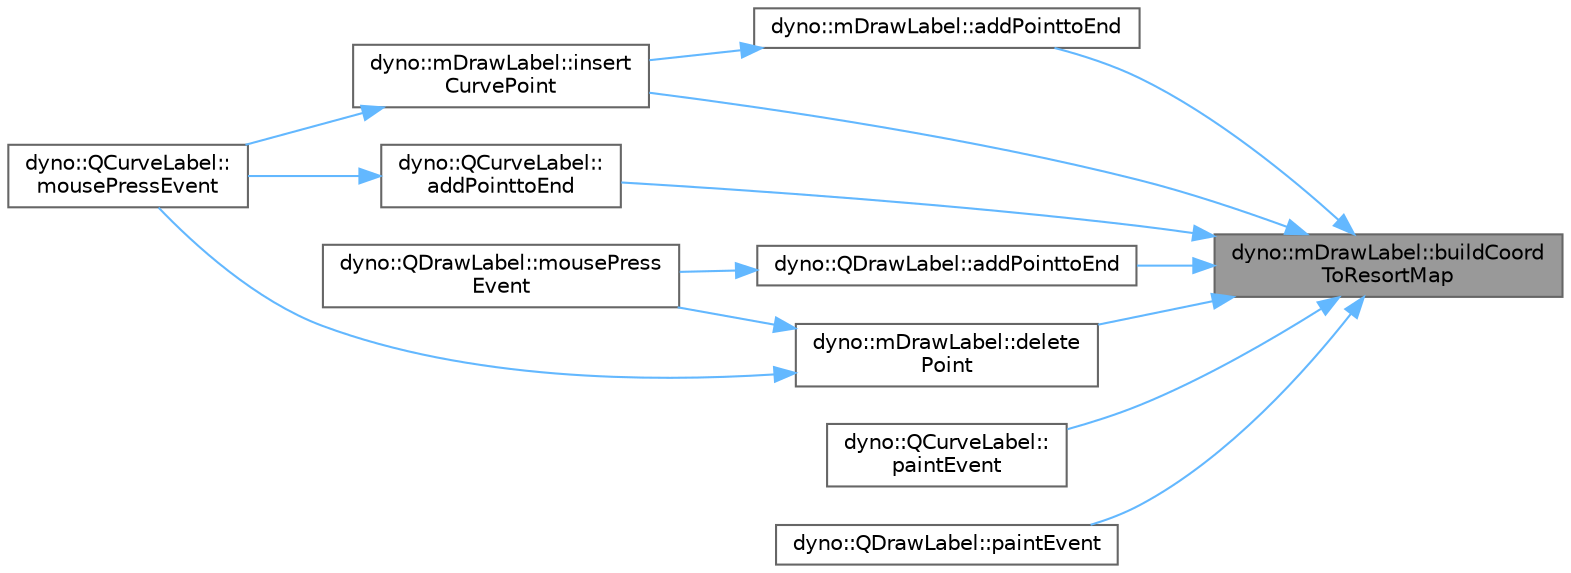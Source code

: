 digraph "dyno::mDrawLabel::buildCoordToResortMap"
{
 // LATEX_PDF_SIZE
  bgcolor="transparent";
  edge [fontname=Helvetica,fontsize=10,labelfontname=Helvetica,labelfontsize=10];
  node [fontname=Helvetica,fontsize=10,shape=box,height=0.2,width=0.4];
  rankdir="RL";
  Node1 [id="Node000001",label="dyno::mDrawLabel::buildCoord\lToResortMap",height=0.2,width=0.4,color="gray40", fillcolor="grey60", style="filled", fontcolor="black",tooltip=" "];
  Node1 -> Node2 [id="edge1_Node000001_Node000002",dir="back",color="steelblue1",style="solid",tooltip=" "];
  Node2 [id="Node000002",label="dyno::mDrawLabel::addPointtoEnd",height=0.2,width=0.4,color="grey40", fillcolor="white", style="filled",URL="$classdyno_1_1m_draw_label.html#a6f0930135d171a354e25fb98e3cb37ca",tooltip=" "];
  Node2 -> Node3 [id="edge2_Node000002_Node000003",dir="back",color="steelblue1",style="solid",tooltip=" "];
  Node3 [id="Node000003",label="dyno::mDrawLabel::insert\lCurvePoint",height=0.2,width=0.4,color="grey40", fillcolor="white", style="filled",URL="$classdyno_1_1m_draw_label.html#a13baf9791362c4bc564879594ef5c1ad",tooltip=" "];
  Node3 -> Node4 [id="edge3_Node000003_Node000004",dir="back",color="steelblue1",style="solid",tooltip=" "];
  Node4 [id="Node000004",label="dyno::QCurveLabel::\lmousePressEvent",height=0.2,width=0.4,color="grey40", fillcolor="white", style="filled",URL="$classdyno_1_1_q_curve_label.html#a7e37241f3d13ff30a53b3d07ceb6adb8",tooltip=" "];
  Node1 -> Node5 [id="edge4_Node000001_Node000005",dir="back",color="steelblue1",style="solid",tooltip=" "];
  Node5 [id="Node000005",label="dyno::QCurveLabel::\laddPointtoEnd",height=0.2,width=0.4,color="grey40", fillcolor="white", style="filled",URL="$classdyno_1_1_q_curve_label.html#aab731e538a0c3838a13ccfa9211a45ca",tooltip=" "];
  Node5 -> Node4 [id="edge5_Node000005_Node000004",dir="back",color="steelblue1",style="solid",tooltip=" "];
  Node1 -> Node6 [id="edge6_Node000001_Node000006",dir="back",color="steelblue1",style="solid",tooltip=" "];
  Node6 [id="Node000006",label="dyno::QDrawLabel::addPointtoEnd",height=0.2,width=0.4,color="grey40", fillcolor="white", style="filled",URL="$classdyno_1_1_q_draw_label.html#a974f734b6faed0ec97d7934f0293a53e",tooltip=" "];
  Node6 -> Node7 [id="edge7_Node000006_Node000007",dir="back",color="steelblue1",style="solid",tooltip=" "];
  Node7 [id="Node000007",label="dyno::QDrawLabel::mousePress\lEvent",height=0.2,width=0.4,color="grey40", fillcolor="white", style="filled",URL="$classdyno_1_1_q_draw_label.html#a49d7e8c557e1285d6d505518fa9be714",tooltip=" "];
  Node1 -> Node8 [id="edge8_Node000001_Node000008",dir="back",color="steelblue1",style="solid",tooltip=" "];
  Node8 [id="Node000008",label="dyno::mDrawLabel::delete\lPoint",height=0.2,width=0.4,color="grey40", fillcolor="white", style="filled",URL="$classdyno_1_1m_draw_label.html#a46ad9cf216eb5211ef17326b1e5a8e1f",tooltip=" "];
  Node8 -> Node4 [id="edge9_Node000008_Node000004",dir="back",color="steelblue1",style="solid",tooltip=" "];
  Node8 -> Node7 [id="edge10_Node000008_Node000007",dir="back",color="steelblue1",style="solid",tooltip=" "];
  Node1 -> Node3 [id="edge11_Node000001_Node000003",dir="back",color="steelblue1",style="solid",tooltip=" "];
  Node1 -> Node9 [id="edge12_Node000001_Node000009",dir="back",color="steelblue1",style="solid",tooltip=" "];
  Node9 [id="Node000009",label="dyno::QCurveLabel::\lpaintEvent",height=0.2,width=0.4,color="grey40", fillcolor="white", style="filled",URL="$classdyno_1_1_q_curve_label.html#ae8b3eb840ab23ef7f6cb526f3d75b8b7",tooltip=" "];
  Node1 -> Node10 [id="edge13_Node000001_Node000010",dir="back",color="steelblue1",style="solid",tooltip=" "];
  Node10 [id="Node000010",label="dyno::QDrawLabel::paintEvent",height=0.2,width=0.4,color="grey40", fillcolor="white", style="filled",URL="$classdyno_1_1_q_draw_label.html#aa5e948de0da038ae81bd255cd317b893",tooltip=" "];
}
